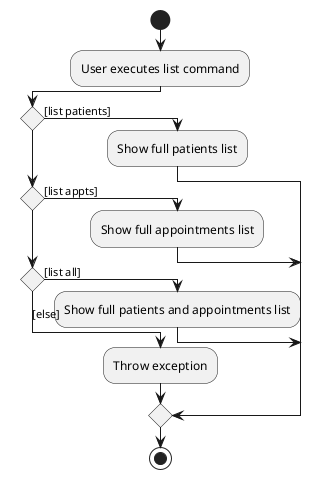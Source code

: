 @startuml
!pragma useVerticalIf on
start
:User executes list command;

'Since the beta syntax does not support placing the condition outside the
'diamond we place it as the true branch instead.

if () then ([list patients])
    :Show full patients list;
else if () then ([list appts])
    :Show full appointments list;
else if () then ([list all])
    :Show full patients and appointments list;
else ([else])
    :Throw exception;
endif
stop
@enduml
